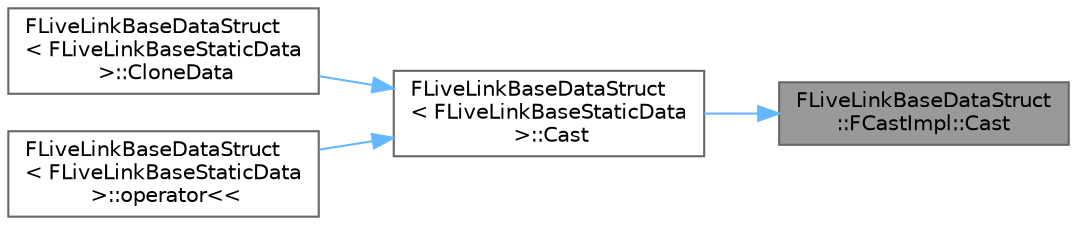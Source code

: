 digraph "FLiveLinkBaseDataStruct::FCastImpl::Cast"
{
 // INTERACTIVE_SVG=YES
 // LATEX_PDF_SIZE
  bgcolor="transparent";
  edge [fontname=Helvetica,fontsize=10,labelfontname=Helvetica,labelfontsize=10];
  node [fontname=Helvetica,fontsize=10,shape=box,height=0.2,width=0.4];
  rankdir="RL";
  Node1 [id="Node000001",label="FLiveLinkBaseDataStruct\l::FCastImpl::Cast",height=0.2,width=0.4,color="gray40", fillcolor="grey60", style="filled", fontcolor="black",tooltip=" "];
  Node1 -> Node2 [id="edge1_Node000001_Node000002",dir="back",color="steelblue1",style="solid",tooltip=" "];
  Node2 [id="Node000002",label="FLiveLinkBaseDataStruct\l\< FLiveLinkBaseStaticData\l \>::Cast",height=0.2,width=0.4,color="grey40", fillcolor="white", style="filled",URL="$d2/d86/classFLiveLinkBaseDataStruct.html#add2098fb9d67c6e74e385f11ec4b0c51",tooltip=" "];
  Node2 -> Node3 [id="edge2_Node000002_Node000003",dir="back",color="steelblue1",style="solid",tooltip=" "];
  Node3 [id="Node000003",label="FLiveLinkBaseDataStruct\l\< FLiveLinkBaseStaticData\l \>::CloneData",height=0.2,width=0.4,color="grey40", fillcolor="white", style="filled",URL="$d2/d86/classFLiveLinkBaseDataStruct.html#aa21e6c40fc596cac365212c8cb653ff4",tooltip=" "];
  Node2 -> Node4 [id="edge3_Node000002_Node000004",dir="back",color="steelblue1",style="solid",tooltip=" "];
  Node4 [id="Node000004",label="FLiveLinkBaseDataStruct\l\< FLiveLinkBaseStaticData\l \>::operator\<\<",height=0.2,width=0.4,color="grey40", fillcolor="white", style="filled",URL="$d2/d86/classFLiveLinkBaseDataStruct.html#a44490be9f84c12d2e8645e6160639109",tooltip=" "];
}
